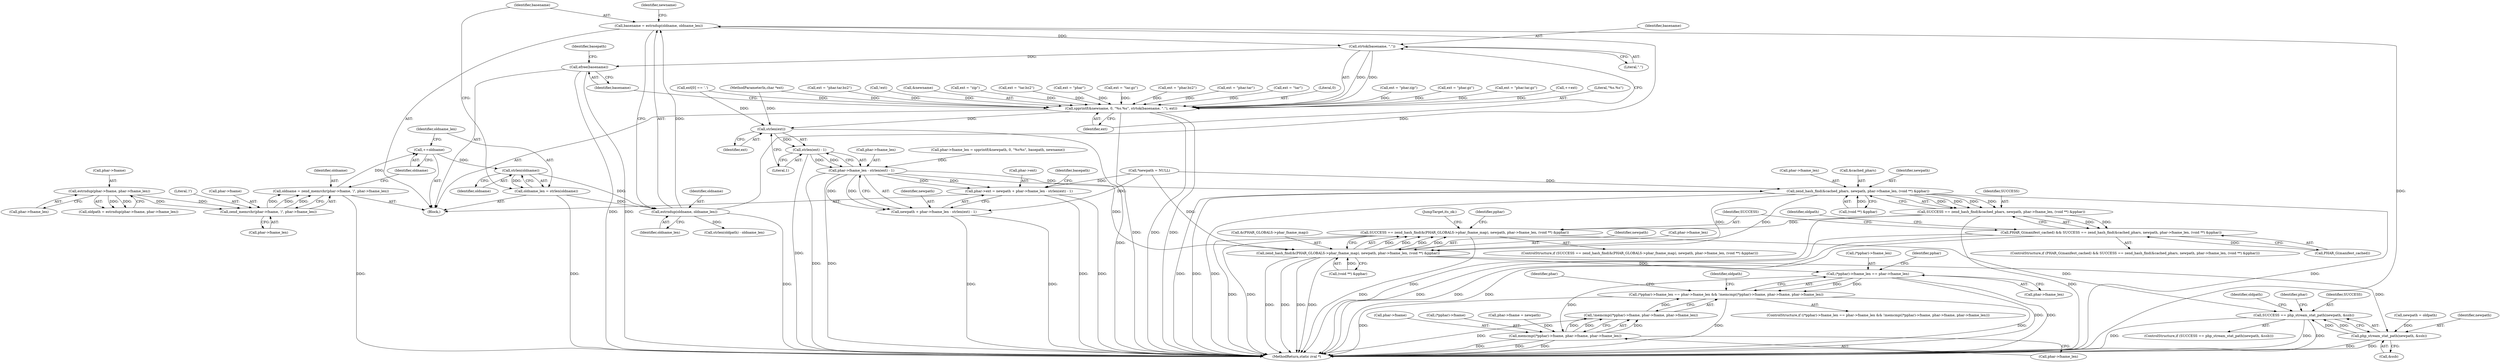 digraph "0_php_b2cf3f064b8f5efef89bb084521b61318c71781b@API" {
"1000313" [label="(Call,strtok(basename, \".\"))"];
"1000303" [label="(Call,basename = estrndup(oldname, oldname_len))"];
"1000305" [label="(Call,estrndup(oldname, oldname_len))"];
"1000301" [label="(Call,strlen(oldname))"];
"1000297" [label="(Call,++oldname)"];
"1000287" [label="(Call,oldname = zend_memrchr(phar->fname, '/', phar->fname_len))"];
"1000289" [label="(Call,zend_memrchr(phar->fname, '/', phar->fname_len))"];
"1000280" [label="(Call,estrndup(phar->fname, phar->fname_len))"];
"1000299" [label="(Call,oldname_len = strlen(oldname))"];
"1000308" [label="(Call,spprintf(&newname, 0, \"%s.%s\", strtok(basename, \".\"), ext))"];
"1000354" [label="(Call,strlen(ext))"];
"1000353" [label="(Call,strlen(ext) - 1)"];
"1000349" [label="(Call,phar->fname_len - strlen(ext) - 1)"];
"1000343" [label="(Call,phar->ext = newpath + phar->fname_len - strlen(ext) - 1)"];
"1000347" [label="(Call,newpath + phar->fname_len - strlen(ext) - 1)"];
"1000367" [label="(Call,zend_hash_find(&cached_phars, newpath, phar->fname_len, (void **) &pphar))"];
"1000365" [label="(Call,SUCCESS == zend_hash_find(&cached_phars, newpath, phar->fname_len, (void **) &pphar))"];
"1000362" [label="(Call,PHAR_G(manifest_cached) && SUCCESS == zend_hash_find(&cached_phars, newpath, phar->fname_len, (void **) &pphar))"];
"1000384" [label="(Call,SUCCESS == zend_hash_find(&(PHAR_GLOBALS->phar_fname_map), newpath, phar->fname_len, (void **) &pphar))"];
"1000494" [label="(Call,SUCCESS == php_stream_stat_path(newpath, &ssb))"];
"1000386" [label="(Call,zend_hash_find(&(PHAR_GLOBALS->phar_fname_map), newpath, phar->fname_len, (void **) &pphar))"];
"1000402" [label="(Call,(*pphar)->fname_len == phar->fname_len)"];
"1000401" [label="(Call,(*pphar)->fname_len == phar->fname_len && !memcmp((*pphar)->fname, phar->fname, phar->fname_len))"];
"1000411" [label="(Call,memcmp((*pphar)->fname, phar->fname, phar->fname_len))"];
"1000410" [label="(Call,!memcmp((*pphar)->fname, phar->fname, phar->fname_len))"];
"1000496" [label="(Call,php_stream_stat_path(newpath, &ssb))"];
"1000317" [label="(Call,efree(basename))"];
"1000508" [label="(Identifier,phar)"];
"1000350" [label="(Call,phar->fname_len)"];
"1000416" [label="(Call,phar->fname)"];
"1000305" [label="(Call,estrndup(oldname, oldname_len))"];
"1000169" [label="(Call,ext = \"phar.zip\")"];
"1000407" [label="(Call,phar->fname_len)"];
"1000362" [label="(Call,PHAR_G(manifest_cached) && SUCCESS == zend_hash_find(&cached_phars, newpath, phar->fname_len, (void **) &pphar))"];
"1000419" [label="(Call,phar->fname_len)"];
"1000235" [label="(Call,ext = \"phar.gz\")"];
"1000194" [label="(Call,ext = \"phar.tar.gz\")"];
"1000276" [label="(Call,++ext)"];
"1000368" [label="(Call,&cached_phars)"];
"1000374" [label="(Call,(void **) &pphar)"];
"1000312" [label="(Literal,\"%s.%s\")"];
"1000308" [label="(Call,spprintf(&newname, 0, \"%s.%s\", strtok(basename, \".\"), ext))"];
"1000281" [label="(Call,phar->fname)"];
"1000414" [label="(Identifier,pphar)"];
"1000370" [label="(Identifier,newpath)"];
"1000209" [label="(Call,ext = \"phar.tar.bz2\")"];
"1000347" [label="(Call,newpath + phar->fname_len - strlen(ext) - 1)"];
"1000361" [label="(ControlStructure,if (PHAR_G(manifest_cached) && SUCCESS == zend_hash_find(&cached_phars, newpath, phar->fname_len, (void **) &pphar)))"];
"1000392" [label="(Call,phar->fname_len)"];
"1000403" [label="(Call,(*pphar)->fname_len)"];
"1000387" [label="(Call,&(PHAR_GLOBALS->phar_fname_map))"];
"1000288" [label="(Identifier,oldname)"];
"1000495" [label="(Identifier,SUCCESS)"];
"1000294" [label="(Call,phar->fname_len)"];
"1000343" [label="(Call,phar->ext = newpath + phar->fname_len - strlen(ext) - 1)"];
"1000402" [label="(Call,(*pphar)->fname_len == phar->fname_len)"];
"1000498" [label="(Call,&ssb)"];
"1000151" [label="(Call,!ext)"];
"1000410" [label="(Call,!memcmp((*pphar)->fname, phar->fname, phar->fname_len))"];
"1000412" [label="(Call,(*pphar)->fname)"];
"1000270" [label="(Call,ext[0] == '.')"];
"1000298" [label="(Identifier,oldname)"];
"1000128" [label="(Call,*newpath = NULL)"];
"1000309" [label="(Call,&newname)"];
"1000300" [label="(Identifier,oldname_len)"];
"1000391" [label="(Identifier,newpath)"];
"1000280" [label="(Call,estrndup(phar->fname, phar->fname_len))"];
"1000494" [label="(Call,SUCCESS == php_stream_stat_path(newpath, &ssb))"];
"1000323" [label="(Call,strlen(oldpath) - oldname_len)"];
"1000317" [label="(Call,efree(basename))"];
"1000385" [label="(Identifier,SUCCESS)"];
"1000284" [label="(Call,phar->fname_len)"];
"1000304" [label="(Identifier,basename)"];
"1000104" [label="(MethodParameterIn,char *ext)"];
"1000106" [label="(Block,)"];
"1000502" [label="(Identifier,oldpath)"];
"1000314" [label="(Identifier,basename)"];
"1000164" [label="(Call,ext = \"zip\")"];
"1000386" [label="(Call,zend_hash_find(&(PHAR_GLOBALS->phar_fname_map), newpath, phar->fname_len, (void **) &pphar))"];
"1000365" [label="(Call,SUCCESS == zend_hash_find(&cached_phars, newpath, phar->fname_len, (void **) &pphar))"];
"1000307" [label="(Identifier,oldname_len)"];
"1000384" [label="(Call,SUCCESS == zend_hash_find(&(PHAR_GLOBALS->phar_fname_map), newpath, phar->fname_len, (void **) &pphar))"];
"1000303" [label="(Call,basename = estrndup(oldname, oldname_len))"];
"1000371" [label="(Call,phar->fname_len)"];
"1000401" [label="(Call,(*pphar)->fname_len == phar->fname_len && !memcmp((*pphar)->fname, phar->fname, phar->fname_len))"];
"1000405" [label="(Identifier,pphar)"];
"1000492" [label="(JumpTarget,its_ok:)"];
"1000380" [label="(Identifier,oldpath)"];
"1000484" [label="(Call,newpath = oldpath)"];
"1000497" [label="(Identifier,newpath)"];
"1000204" [label="(Call,ext = \"tar.bz2\")"];
"1000411" [label="(Call,memcmp((*pphar)->fname, phar->fname, phar->fname_len))"];
"1000245" [label="(Call,ext = \"phar\")"];
"1000313" [label="(Call,strtok(basename, \".\"))"];
"1000287" [label="(Call,oldname = zend_memrchr(phar->fname, '/', phar->fname_len))"];
"1000349" [label="(Call,phar->fname_len - strlen(ext) - 1)"];
"1000344" [label="(Call,phar->ext)"];
"1000189" [label="(Call,ext = \"tar.gz\")"];
"1000301" [label="(Call,strlen(oldname))"];
"1000400" [label="(ControlStructure,if ((*pphar)->fname_len == phar->fname_len && !memcmp((*pphar)->fname, phar->fname, phar->fname_len)))"];
"1000240" [label="(Call,ext = \"phar.bz2\")"];
"1000293" [label="(Literal,'/')"];
"1000327" [label="(Call,phar->fname_len = spprintf(&newpath, 0, \"%s%s\", basepath, newname))"];
"1000224" [label="(Call,ext = \"phar.tar\")"];
"1000219" [label="(Call,ext = \"tar\")"];
"1000338" [label="(Call,phar->fname = newpath)"];
"1000686" [label="(MethodReturn,static zval *)"];
"1000356" [label="(Literal,1)"];
"1000395" [label="(Call,(void **) &pphar)"];
"1000383" [label="(ControlStructure,if (SUCCESS == zend_hash_find(&(PHAR_GLOBALS->phar_fname_map), newpath, phar->fname_len, (void **) &pphar)))"];
"1000289" [label="(Call,zend_memrchr(phar->fname, '/', phar->fname_len))"];
"1000353" [label="(Call,strlen(ext) - 1)"];
"1000318" [label="(Identifier,basename)"];
"1000493" [label="(ControlStructure,if (SUCCESS == php_stream_stat_path(newpath, &ssb)))"];
"1000367" [label="(Call,zend_hash_find(&cached_phars, newpath, phar->fname_len, (void **) &pphar))"];
"1000315" [label="(Literal,\".\")"];
"1000278" [label="(Call,oldpath = estrndup(phar->fname, phar->fname_len))"];
"1000428" [label="(Identifier,phar)"];
"1000489" [label="(Identifier,oldpath)"];
"1000355" [label="(Identifier,ext)"];
"1000311" [label="(Literal,0)"];
"1000363" [label="(Call,PHAR_G(manifest_cached))"];
"1000310" [label="(Identifier,newname)"];
"1000302" [label="(Identifier,oldname)"];
"1000299" [label="(Call,oldname_len = strlen(oldname))"];
"1000297" [label="(Call,++oldname)"];
"1000348" [label="(Identifier,newpath)"];
"1000306" [label="(Identifier,oldname)"];
"1000290" [label="(Call,phar->fname)"];
"1000320" [label="(Identifier,basepath)"];
"1000354" [label="(Call,strlen(ext))"];
"1000358" [label="(Identifier,basepath)"];
"1000316" [label="(Identifier,ext)"];
"1000496" [label="(Call,php_stream_stat_path(newpath, &ssb))"];
"1000366" [label="(Identifier,SUCCESS)"];
"1000313" -> "1000308"  [label="AST: "];
"1000313" -> "1000315"  [label="CFG: "];
"1000314" -> "1000313"  [label="AST: "];
"1000315" -> "1000313"  [label="AST: "];
"1000316" -> "1000313"  [label="CFG: "];
"1000313" -> "1000308"  [label="DDG: "];
"1000313" -> "1000308"  [label="DDG: "];
"1000303" -> "1000313"  [label="DDG: "];
"1000313" -> "1000317"  [label="DDG: "];
"1000303" -> "1000106"  [label="AST: "];
"1000303" -> "1000305"  [label="CFG: "];
"1000304" -> "1000303"  [label="AST: "];
"1000305" -> "1000303"  [label="AST: "];
"1000310" -> "1000303"  [label="CFG: "];
"1000303" -> "1000686"  [label="DDG: "];
"1000305" -> "1000303"  [label="DDG: "];
"1000305" -> "1000303"  [label="DDG: "];
"1000305" -> "1000307"  [label="CFG: "];
"1000306" -> "1000305"  [label="AST: "];
"1000307" -> "1000305"  [label="AST: "];
"1000305" -> "1000686"  [label="DDG: "];
"1000301" -> "1000305"  [label="DDG: "];
"1000299" -> "1000305"  [label="DDG: "];
"1000305" -> "1000323"  [label="DDG: "];
"1000301" -> "1000299"  [label="AST: "];
"1000301" -> "1000302"  [label="CFG: "];
"1000302" -> "1000301"  [label="AST: "];
"1000299" -> "1000301"  [label="CFG: "];
"1000301" -> "1000299"  [label="DDG: "];
"1000297" -> "1000301"  [label="DDG: "];
"1000297" -> "1000106"  [label="AST: "];
"1000297" -> "1000298"  [label="CFG: "];
"1000298" -> "1000297"  [label="AST: "];
"1000300" -> "1000297"  [label="CFG: "];
"1000287" -> "1000297"  [label="DDG: "];
"1000287" -> "1000106"  [label="AST: "];
"1000287" -> "1000289"  [label="CFG: "];
"1000288" -> "1000287"  [label="AST: "];
"1000289" -> "1000287"  [label="AST: "];
"1000298" -> "1000287"  [label="CFG: "];
"1000287" -> "1000686"  [label="DDG: "];
"1000289" -> "1000287"  [label="DDG: "];
"1000289" -> "1000287"  [label="DDG: "];
"1000289" -> "1000287"  [label="DDG: "];
"1000289" -> "1000294"  [label="CFG: "];
"1000290" -> "1000289"  [label="AST: "];
"1000293" -> "1000289"  [label="AST: "];
"1000294" -> "1000289"  [label="AST: "];
"1000280" -> "1000289"  [label="DDG: "];
"1000280" -> "1000289"  [label="DDG: "];
"1000280" -> "1000278"  [label="AST: "];
"1000280" -> "1000284"  [label="CFG: "];
"1000281" -> "1000280"  [label="AST: "];
"1000284" -> "1000280"  [label="AST: "];
"1000278" -> "1000280"  [label="CFG: "];
"1000280" -> "1000278"  [label="DDG: "];
"1000280" -> "1000278"  [label="DDG: "];
"1000299" -> "1000106"  [label="AST: "];
"1000300" -> "1000299"  [label="AST: "];
"1000304" -> "1000299"  [label="CFG: "];
"1000299" -> "1000686"  [label="DDG: "];
"1000308" -> "1000106"  [label="AST: "];
"1000308" -> "1000316"  [label="CFG: "];
"1000309" -> "1000308"  [label="AST: "];
"1000311" -> "1000308"  [label="AST: "];
"1000312" -> "1000308"  [label="AST: "];
"1000316" -> "1000308"  [label="AST: "];
"1000318" -> "1000308"  [label="CFG: "];
"1000308" -> "1000686"  [label="DDG: "];
"1000308" -> "1000686"  [label="DDG: "];
"1000308" -> "1000686"  [label="DDG: "];
"1000224" -> "1000308"  [label="DDG: "];
"1000189" -> "1000308"  [label="DDG: "];
"1000169" -> "1000308"  [label="DDG: "];
"1000204" -> "1000308"  [label="DDG: "];
"1000270" -> "1000308"  [label="DDG: "];
"1000164" -> "1000308"  [label="DDG: "];
"1000209" -> "1000308"  [label="DDG: "];
"1000235" -> "1000308"  [label="DDG: "];
"1000194" -> "1000308"  [label="DDG: "];
"1000151" -> "1000308"  [label="DDG: "];
"1000276" -> "1000308"  [label="DDG: "];
"1000219" -> "1000308"  [label="DDG: "];
"1000245" -> "1000308"  [label="DDG: "];
"1000240" -> "1000308"  [label="DDG: "];
"1000104" -> "1000308"  [label="DDG: "];
"1000308" -> "1000354"  [label="DDG: "];
"1000354" -> "1000353"  [label="AST: "];
"1000354" -> "1000355"  [label="CFG: "];
"1000355" -> "1000354"  [label="AST: "];
"1000356" -> "1000354"  [label="CFG: "];
"1000354" -> "1000686"  [label="DDG: "];
"1000354" -> "1000353"  [label="DDG: "];
"1000270" -> "1000354"  [label="DDG: "];
"1000104" -> "1000354"  [label="DDG: "];
"1000353" -> "1000349"  [label="AST: "];
"1000353" -> "1000356"  [label="CFG: "];
"1000356" -> "1000353"  [label="AST: "];
"1000349" -> "1000353"  [label="CFG: "];
"1000353" -> "1000686"  [label="DDG: "];
"1000353" -> "1000349"  [label="DDG: "];
"1000353" -> "1000349"  [label="DDG: "];
"1000349" -> "1000347"  [label="AST: "];
"1000350" -> "1000349"  [label="AST: "];
"1000347" -> "1000349"  [label="CFG: "];
"1000349" -> "1000686"  [label="DDG: "];
"1000349" -> "1000686"  [label="DDG: "];
"1000349" -> "1000343"  [label="DDG: "];
"1000349" -> "1000343"  [label="DDG: "];
"1000349" -> "1000347"  [label="DDG: "];
"1000349" -> "1000347"  [label="DDG: "];
"1000327" -> "1000349"  [label="DDG: "];
"1000349" -> "1000367"  [label="DDG: "];
"1000349" -> "1000386"  [label="DDG: "];
"1000343" -> "1000106"  [label="AST: "];
"1000343" -> "1000347"  [label="CFG: "];
"1000344" -> "1000343"  [label="AST: "];
"1000347" -> "1000343"  [label="AST: "];
"1000358" -> "1000343"  [label="CFG: "];
"1000343" -> "1000686"  [label="DDG: "];
"1000343" -> "1000686"  [label="DDG: "];
"1000128" -> "1000343"  [label="DDG: "];
"1000348" -> "1000347"  [label="AST: "];
"1000347" -> "1000686"  [label="DDG: "];
"1000347" -> "1000686"  [label="DDG: "];
"1000128" -> "1000347"  [label="DDG: "];
"1000367" -> "1000365"  [label="AST: "];
"1000367" -> "1000374"  [label="CFG: "];
"1000368" -> "1000367"  [label="AST: "];
"1000370" -> "1000367"  [label="AST: "];
"1000371" -> "1000367"  [label="AST: "];
"1000374" -> "1000367"  [label="AST: "];
"1000365" -> "1000367"  [label="CFG: "];
"1000367" -> "1000686"  [label="DDG: "];
"1000367" -> "1000686"  [label="DDG: "];
"1000367" -> "1000686"  [label="DDG: "];
"1000367" -> "1000686"  [label="DDG: "];
"1000367" -> "1000365"  [label="DDG: "];
"1000367" -> "1000365"  [label="DDG: "];
"1000367" -> "1000365"  [label="DDG: "];
"1000367" -> "1000365"  [label="DDG: "];
"1000128" -> "1000367"  [label="DDG: "];
"1000374" -> "1000367"  [label="DDG: "];
"1000367" -> "1000386"  [label="DDG: "];
"1000367" -> "1000386"  [label="DDG: "];
"1000365" -> "1000362"  [label="AST: "];
"1000366" -> "1000365"  [label="AST: "];
"1000362" -> "1000365"  [label="CFG: "];
"1000365" -> "1000686"  [label="DDG: "];
"1000365" -> "1000686"  [label="DDG: "];
"1000365" -> "1000362"  [label="DDG: "];
"1000365" -> "1000362"  [label="DDG: "];
"1000365" -> "1000384"  [label="DDG: "];
"1000362" -> "1000361"  [label="AST: "];
"1000362" -> "1000363"  [label="CFG: "];
"1000363" -> "1000362"  [label="AST: "];
"1000380" -> "1000362"  [label="CFG: "];
"1000385" -> "1000362"  [label="CFG: "];
"1000362" -> "1000686"  [label="DDG: "];
"1000362" -> "1000686"  [label="DDG: "];
"1000362" -> "1000686"  [label="DDG: "];
"1000363" -> "1000362"  [label="DDG: "];
"1000384" -> "1000383"  [label="AST: "];
"1000384" -> "1000386"  [label="CFG: "];
"1000385" -> "1000384"  [label="AST: "];
"1000386" -> "1000384"  [label="AST: "];
"1000405" -> "1000384"  [label="CFG: "];
"1000492" -> "1000384"  [label="CFG: "];
"1000384" -> "1000686"  [label="DDG: "];
"1000384" -> "1000686"  [label="DDG: "];
"1000384" -> "1000686"  [label="DDG: "];
"1000386" -> "1000384"  [label="DDG: "];
"1000386" -> "1000384"  [label="DDG: "];
"1000386" -> "1000384"  [label="DDG: "];
"1000386" -> "1000384"  [label="DDG: "];
"1000384" -> "1000494"  [label="DDG: "];
"1000494" -> "1000493"  [label="AST: "];
"1000494" -> "1000496"  [label="CFG: "];
"1000495" -> "1000494"  [label="AST: "];
"1000496" -> "1000494"  [label="AST: "];
"1000502" -> "1000494"  [label="CFG: "];
"1000508" -> "1000494"  [label="CFG: "];
"1000494" -> "1000686"  [label="DDG: "];
"1000494" -> "1000686"  [label="DDG: "];
"1000494" -> "1000686"  [label="DDG: "];
"1000496" -> "1000494"  [label="DDG: "];
"1000496" -> "1000494"  [label="DDG: "];
"1000386" -> "1000395"  [label="CFG: "];
"1000387" -> "1000386"  [label="AST: "];
"1000391" -> "1000386"  [label="AST: "];
"1000392" -> "1000386"  [label="AST: "];
"1000395" -> "1000386"  [label="AST: "];
"1000386" -> "1000686"  [label="DDG: "];
"1000386" -> "1000686"  [label="DDG: "];
"1000386" -> "1000686"  [label="DDG: "];
"1000386" -> "1000686"  [label="DDG: "];
"1000128" -> "1000386"  [label="DDG: "];
"1000395" -> "1000386"  [label="DDG: "];
"1000386" -> "1000402"  [label="DDG: "];
"1000386" -> "1000496"  [label="DDG: "];
"1000402" -> "1000401"  [label="AST: "];
"1000402" -> "1000407"  [label="CFG: "];
"1000403" -> "1000402"  [label="AST: "];
"1000407" -> "1000402"  [label="AST: "];
"1000414" -> "1000402"  [label="CFG: "];
"1000401" -> "1000402"  [label="CFG: "];
"1000402" -> "1000686"  [label="DDG: "];
"1000402" -> "1000686"  [label="DDG: "];
"1000402" -> "1000401"  [label="DDG: "];
"1000402" -> "1000401"  [label="DDG: "];
"1000402" -> "1000411"  [label="DDG: "];
"1000401" -> "1000400"  [label="AST: "];
"1000401" -> "1000410"  [label="CFG: "];
"1000410" -> "1000401"  [label="AST: "];
"1000428" -> "1000401"  [label="CFG: "];
"1000489" -> "1000401"  [label="CFG: "];
"1000401" -> "1000686"  [label="DDG: "];
"1000401" -> "1000686"  [label="DDG: "];
"1000401" -> "1000686"  [label="DDG: "];
"1000410" -> "1000401"  [label="DDG: "];
"1000411" -> "1000410"  [label="AST: "];
"1000411" -> "1000419"  [label="CFG: "];
"1000412" -> "1000411"  [label="AST: "];
"1000416" -> "1000411"  [label="AST: "];
"1000419" -> "1000411"  [label="AST: "];
"1000410" -> "1000411"  [label="CFG: "];
"1000411" -> "1000686"  [label="DDG: "];
"1000411" -> "1000686"  [label="DDG: "];
"1000411" -> "1000686"  [label="DDG: "];
"1000411" -> "1000410"  [label="DDG: "];
"1000411" -> "1000410"  [label="DDG: "];
"1000411" -> "1000410"  [label="DDG: "];
"1000338" -> "1000411"  [label="DDG: "];
"1000410" -> "1000686"  [label="DDG: "];
"1000496" -> "1000498"  [label="CFG: "];
"1000497" -> "1000496"  [label="AST: "];
"1000498" -> "1000496"  [label="AST: "];
"1000496" -> "1000686"  [label="DDG: "];
"1000496" -> "1000686"  [label="DDG: "];
"1000484" -> "1000496"  [label="DDG: "];
"1000317" -> "1000106"  [label="AST: "];
"1000317" -> "1000318"  [label="CFG: "];
"1000318" -> "1000317"  [label="AST: "];
"1000320" -> "1000317"  [label="CFG: "];
"1000317" -> "1000686"  [label="DDG: "];
"1000317" -> "1000686"  [label="DDG: "];
}

